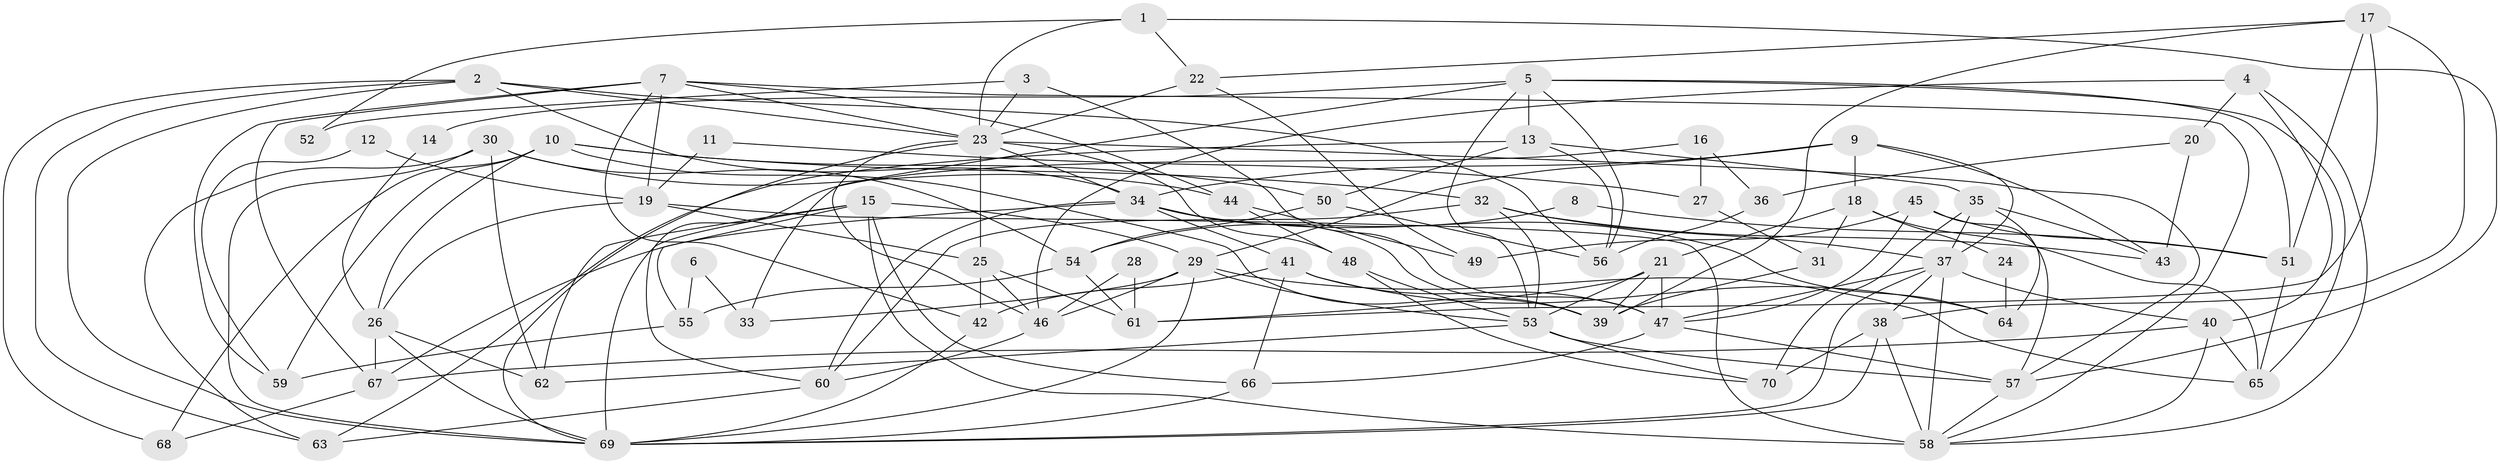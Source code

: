 // original degree distribution, {4: 0.24, 6: 0.06, 3: 0.3, 2: 0.14, 7: 0.05, 5: 0.18, 9: 0.01, 8: 0.02}
// Generated by graph-tools (version 1.1) at 2025/37/03/04/25 23:37:03]
// undirected, 70 vertices, 165 edges
graph export_dot {
  node [color=gray90,style=filled];
  1;
  2;
  3;
  4;
  5;
  6;
  7;
  8;
  9;
  10;
  11;
  12;
  13;
  14;
  15;
  16;
  17;
  18;
  19;
  20;
  21;
  22;
  23;
  24;
  25;
  26;
  27;
  28;
  29;
  30;
  31;
  32;
  33;
  34;
  35;
  36;
  37;
  38;
  39;
  40;
  41;
  42;
  43;
  44;
  45;
  46;
  47;
  48;
  49;
  50;
  51;
  52;
  53;
  54;
  55;
  56;
  57;
  58;
  59;
  60;
  61;
  62;
  63;
  64;
  65;
  66;
  67;
  68;
  69;
  70;
  1 -- 22 [weight=1.0];
  1 -- 23 [weight=1.0];
  1 -- 52 [weight=1.0];
  1 -- 57 [weight=1.0];
  2 -- 23 [weight=1.0];
  2 -- 34 [weight=1.0];
  2 -- 56 [weight=1.0];
  2 -- 63 [weight=1.0];
  2 -- 68 [weight=1.0];
  2 -- 69 [weight=1.0];
  3 -- 23 [weight=1.0];
  3 -- 47 [weight=1.0];
  3 -- 52 [weight=1.0];
  4 -- 20 [weight=1.0];
  4 -- 40 [weight=1.0];
  4 -- 46 [weight=1.0];
  4 -- 58 [weight=1.0];
  5 -- 13 [weight=1.0];
  5 -- 14 [weight=1.0];
  5 -- 33 [weight=1.0];
  5 -- 51 [weight=1.0];
  5 -- 53 [weight=1.0];
  5 -- 56 [weight=1.0];
  5 -- 65 [weight=1.0];
  6 -- 33 [weight=1.0];
  6 -- 55 [weight=1.0];
  7 -- 19 [weight=1.0];
  7 -- 23 [weight=1.0];
  7 -- 42 [weight=1.0];
  7 -- 44 [weight=1.0];
  7 -- 58 [weight=1.0];
  7 -- 59 [weight=1.0];
  7 -- 67 [weight=1.0];
  8 -- 51 [weight=1.0];
  8 -- 54 [weight=1.0];
  9 -- 18 [weight=1.0];
  9 -- 29 [weight=1.0];
  9 -- 34 [weight=1.0];
  9 -- 37 [weight=1.0];
  9 -- 43 [weight=1.0];
  10 -- 26 [weight=1.0];
  10 -- 32 [weight=1.0];
  10 -- 39 [weight=1.0];
  10 -- 50 [weight=1.0];
  10 -- 59 [weight=1.0];
  10 -- 68 [weight=1.0];
  11 -- 19 [weight=2.0];
  11 -- 27 [weight=1.0];
  12 -- 19 [weight=1.0];
  12 -- 59 [weight=1.0];
  13 -- 35 [weight=1.0];
  13 -- 50 [weight=1.0];
  13 -- 56 [weight=1.0];
  13 -- 63 [weight=1.0];
  14 -- 26 [weight=1.0];
  15 -- 29 [weight=1.0];
  15 -- 55 [weight=1.0];
  15 -- 58 [weight=1.0];
  15 -- 62 [weight=1.0];
  15 -- 66 [weight=1.0];
  15 -- 69 [weight=1.0];
  16 -- 27 [weight=1.0];
  16 -- 36 [weight=1.0];
  16 -- 60 [weight=1.0];
  17 -- 22 [weight=1.0];
  17 -- 38 [weight=1.0];
  17 -- 39 [weight=1.0];
  17 -- 51 [weight=1.0];
  17 -- 61 [weight=1.0];
  18 -- 21 [weight=1.0];
  18 -- 24 [weight=1.0];
  18 -- 31 [weight=1.0];
  18 -- 65 [weight=1.0];
  19 -- 25 [weight=1.0];
  19 -- 26 [weight=1.0];
  19 -- 58 [weight=2.0];
  20 -- 36 [weight=1.0];
  20 -- 43 [weight=1.0];
  21 -- 39 [weight=1.0];
  21 -- 47 [weight=1.0];
  21 -- 53 [weight=1.0];
  21 -- 61 [weight=1.0];
  22 -- 23 [weight=1.0];
  22 -- 49 [weight=1.0];
  23 -- 25 [weight=1.0];
  23 -- 34 [weight=1.0];
  23 -- 46 [weight=2.0];
  23 -- 48 [weight=1.0];
  23 -- 57 [weight=1.0];
  23 -- 69 [weight=1.0];
  24 -- 64 [weight=1.0];
  25 -- 42 [weight=1.0];
  25 -- 46 [weight=1.0];
  25 -- 61 [weight=1.0];
  26 -- 62 [weight=1.0];
  26 -- 67 [weight=1.0];
  26 -- 69 [weight=1.0];
  27 -- 31 [weight=1.0];
  28 -- 46 [weight=1.0];
  28 -- 61 [weight=1.0];
  29 -- 33 [weight=1.0];
  29 -- 46 [weight=1.0];
  29 -- 53 [weight=1.0];
  29 -- 65 [weight=1.0];
  29 -- 69 [weight=1.0];
  30 -- 44 [weight=1.0];
  30 -- 54 [weight=1.0];
  30 -- 62 [weight=1.0];
  30 -- 63 [weight=1.0];
  30 -- 69 [weight=2.0];
  31 -- 39 [weight=1.0];
  32 -- 37 [weight=1.0];
  32 -- 43 [weight=1.0];
  32 -- 53 [weight=1.0];
  32 -- 60 [weight=1.0];
  34 -- 39 [weight=1.0];
  34 -- 41 [weight=1.0];
  34 -- 60 [weight=1.0];
  34 -- 64 [weight=2.0];
  34 -- 67 [weight=1.0];
  35 -- 37 [weight=1.0];
  35 -- 43 [weight=1.0];
  35 -- 64 [weight=1.0];
  35 -- 70 [weight=1.0];
  36 -- 56 [weight=1.0];
  37 -- 38 [weight=1.0];
  37 -- 40 [weight=1.0];
  37 -- 47 [weight=1.0];
  37 -- 58 [weight=1.0];
  37 -- 69 [weight=1.0];
  38 -- 58 [weight=1.0];
  38 -- 69 [weight=1.0];
  38 -- 70 [weight=1.0];
  40 -- 58 [weight=1.0];
  40 -- 65 [weight=1.0];
  40 -- 67 [weight=1.0];
  41 -- 42 [weight=1.0];
  41 -- 47 [weight=1.0];
  41 -- 64 [weight=1.0];
  41 -- 66 [weight=1.0];
  42 -- 69 [weight=1.0];
  44 -- 48 [weight=1.0];
  44 -- 49 [weight=1.0];
  45 -- 47 [weight=1.0];
  45 -- 49 [weight=1.0];
  45 -- 51 [weight=1.0];
  45 -- 57 [weight=1.0];
  46 -- 60 [weight=1.0];
  47 -- 57 [weight=1.0];
  47 -- 66 [weight=1.0];
  48 -- 53 [weight=1.0];
  48 -- 70 [weight=1.0];
  50 -- 54 [weight=1.0];
  50 -- 56 [weight=1.0];
  51 -- 65 [weight=1.0];
  53 -- 57 [weight=1.0];
  53 -- 62 [weight=1.0];
  53 -- 70 [weight=1.0];
  54 -- 55 [weight=1.0];
  54 -- 61 [weight=1.0];
  55 -- 59 [weight=1.0];
  57 -- 58 [weight=1.0];
  60 -- 63 [weight=1.0];
  66 -- 69 [weight=1.0];
  67 -- 68 [weight=1.0];
}
